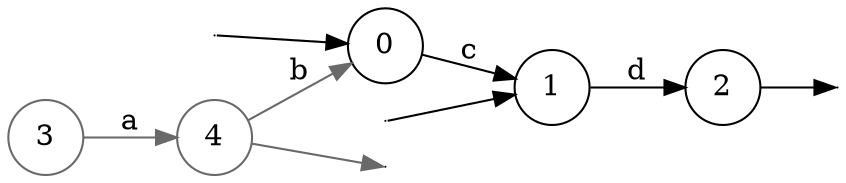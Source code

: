 digraph
{
  vcsn_context = "lal(abcd), b"
  rankdir = LR
  {
    node [shape = point, width = 0]
    I0
    I1
    F2
    F4
  }
  {
    node [shape = circle]
    0
    1
    2
    3 [color = DimGray]
    4 [color = DimGray]
  }
  I0 -> 0
  I1 -> 1
  0 -> 1 [label = "c"]
  1 -> 2 [label = "d"]
  2 -> F2
  3 -> 4 [label = "a", color = DimGray]
  4 -> F4 [color = DimGray]
  4 -> 0 [label = "b", color = DimGray]
}
